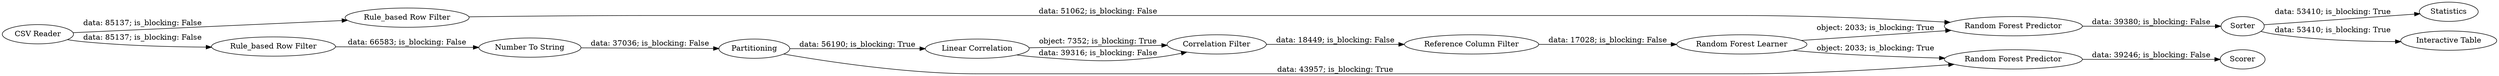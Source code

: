 digraph {
	"-2021217042095335243_19" [label="Rule_based Row Filter"]
	"-2021217042095335243_23" [label="Random Forest Predictor"]
	"-2021217042095335243_24" [label="Random Forest Predictor"]
	"-2021217042095335243_32" [label=Scorer]
	"-2021217042095335243_25" [label=Sorter]
	"-2021217042095335243_13" [label=Partitioning]
	"-2021217042095335243_33" [label="CSV Reader"]
	"-2021217042095335243_22" [label="Random Forest Learner"]
	"-2021217042095335243_11" [label="Rule_based Row Filter"]
	"-2021217042095335243_26" [label=Statistics]
	"-7253086385239866530_27" [label="Linear Correlation"]
	"-7253086385239866530_28" [label="Correlation Filter"]
	"-7253086385239866530_30" [label="Reference Column Filter"]
	"-2021217042095335243_21" [label="Interactive Table"]
	"-2021217042095335243_14" [label="Number To String"]
	"-2021217042095335243_22" -> "-2021217042095335243_24" [label="object: 2033; is_blocking: True"]
	"-2021217042095335243_33" -> "-2021217042095335243_11" [label="data: 85137; is_blocking: False"]
	"-7253086385239866530_27" -> "-7253086385239866530_28" [label="object: 7352; is_blocking: True"]
	"-7253086385239866530_28" -> "-7253086385239866530_30" [label="data: 18449; is_blocking: False"]
	"-2021217042095335243_19" -> "-2021217042095335243_24" [label="data: 51062; is_blocking: False"]
	"-2021217042095335243_33" -> "-2021217042095335243_19" [label="data: 85137; is_blocking: False"]
	"-2021217042095335243_25" -> "-2021217042095335243_26" [label="data: 53410; is_blocking: True"]
	"-2021217042095335243_14" -> "-2021217042095335243_13" [label="data: 37036; is_blocking: False"]
	"-2021217042095335243_24" -> "-2021217042095335243_25" [label="data: 39380; is_blocking: False"]
	"-2021217042095335243_11" -> "-2021217042095335243_14" [label="data: 66583; is_blocking: False"]
	"-2021217042095335243_23" -> "-2021217042095335243_32" [label="data: 39246; is_blocking: False"]
	"-2021217042095335243_25" -> "-2021217042095335243_21" [label="data: 53410; is_blocking: True"]
	"-7253086385239866530_30" -> "-2021217042095335243_22" [label="data: 17028; is_blocking: False"]
	"-2021217042095335243_22" -> "-2021217042095335243_23" [label="object: 2033; is_blocking: True"]
	"-2021217042095335243_13" -> "-2021217042095335243_23" [label="data: 43957; is_blocking: True"]
	"-7253086385239866530_27" -> "-7253086385239866530_28" [label="data: 39316; is_blocking: False"]
	"-2021217042095335243_13" -> "-7253086385239866530_27" [label="data: 56190; is_blocking: True"]
	rankdir=LR
}
